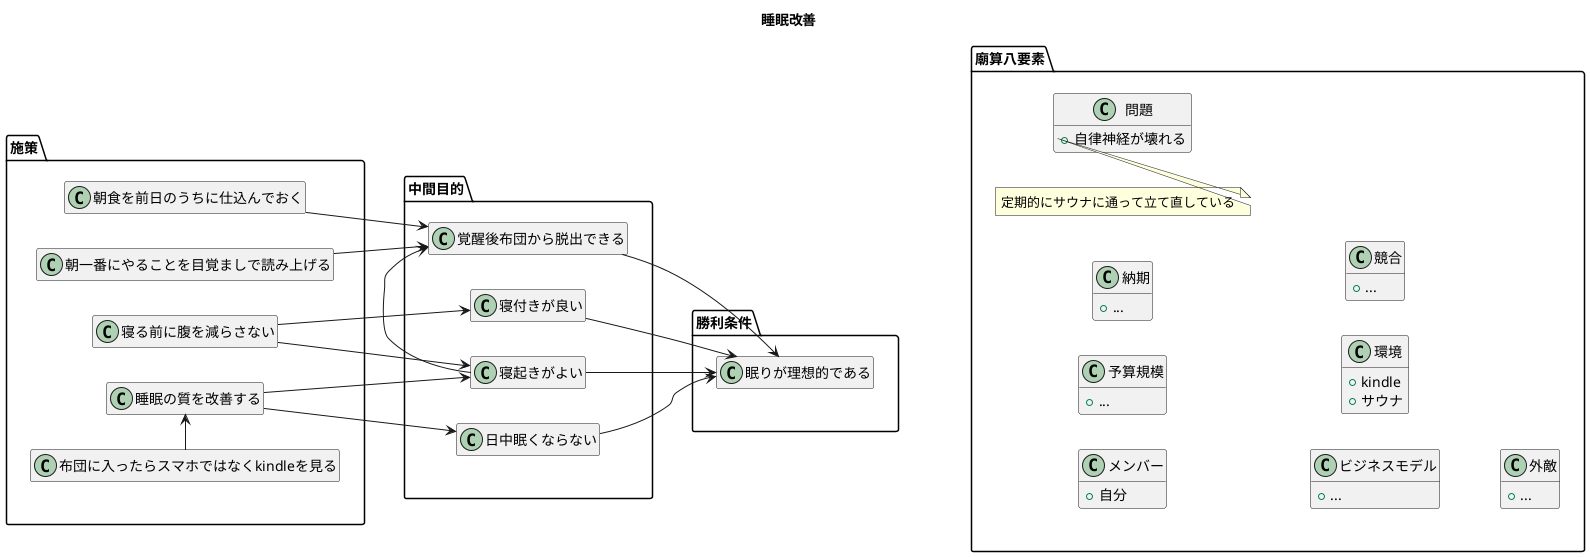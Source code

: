 @startuml

title 睡眠改善

hide empty members
skinparam class {
  BackgroundColor<<deprecated>> Grey
  BackgroundColor<<done>> Cyan
  BackgroundColor<<new>> Yellow
}

left to right direction


package 勝利条件 {
  class 眠りが理想的である
}

package 中間目的 {
  class 寝付きが良い
  寝付きが良い --> 眠りが理想的である

  class 寝起きがよい
  寝起きがよい --> 眠りが理想的である

  class 覚醒後布団から脱出できる
  覚醒後布団から脱出できる --> 眠りが理想的である
  寝起きがよい -> 覚醒後布団から脱出できる

  class 日中眠くならない
  日中眠くならない --> 眠りが理想的である
}

package 施策 {
  class 睡眠の質を改善する
  睡眠の質を改善する --> 寝起きがよい
  睡眠の質を改善する --> 日中眠くならない
  布団に入ったらスマホではなくkindleを見る -> 睡眠の質を改善する

  class 寝る前に腹を減らさない
  寝る前に腹を減らさない -> 寝付きが良い
  寝る前に腹を減らさない -> 寝起きがよい

  class 朝一番にやることを目覚ましで読み上げる
  朝一番にやることを目覚ましで読み上げる --> 覚醒後布団から脱出できる
  class 朝食を前日のうちに仕込んでおく
  朝食を前日のうちに仕込んでおく --> 覚醒後布団から脱出できる
}

package 廟算八要素 {
  class メンバー {
   + 自分
  }
  class 予算規模 {
   + ...
  }
  class 納期 {
   + ...
  }
  class ビジネスモデル {
   + ...
  }
  class 環境 {
   + kindle
   + サウナ
  }

  class 競合 {
   + ...
  }
  class 外敵 {
   + ...
  }
  class 問題 {
   + 自律神経が壊れる
  }
  note right of 問題::自律神経が壊れる
  定期的にサウナに通って立て直している
  end note
}

中間目的 --u[hidden]--> 勝利条件
施策 --u[hidden]--> 中間目的
廟算八要素 ---u[hidden]--> 施策

@enduml
